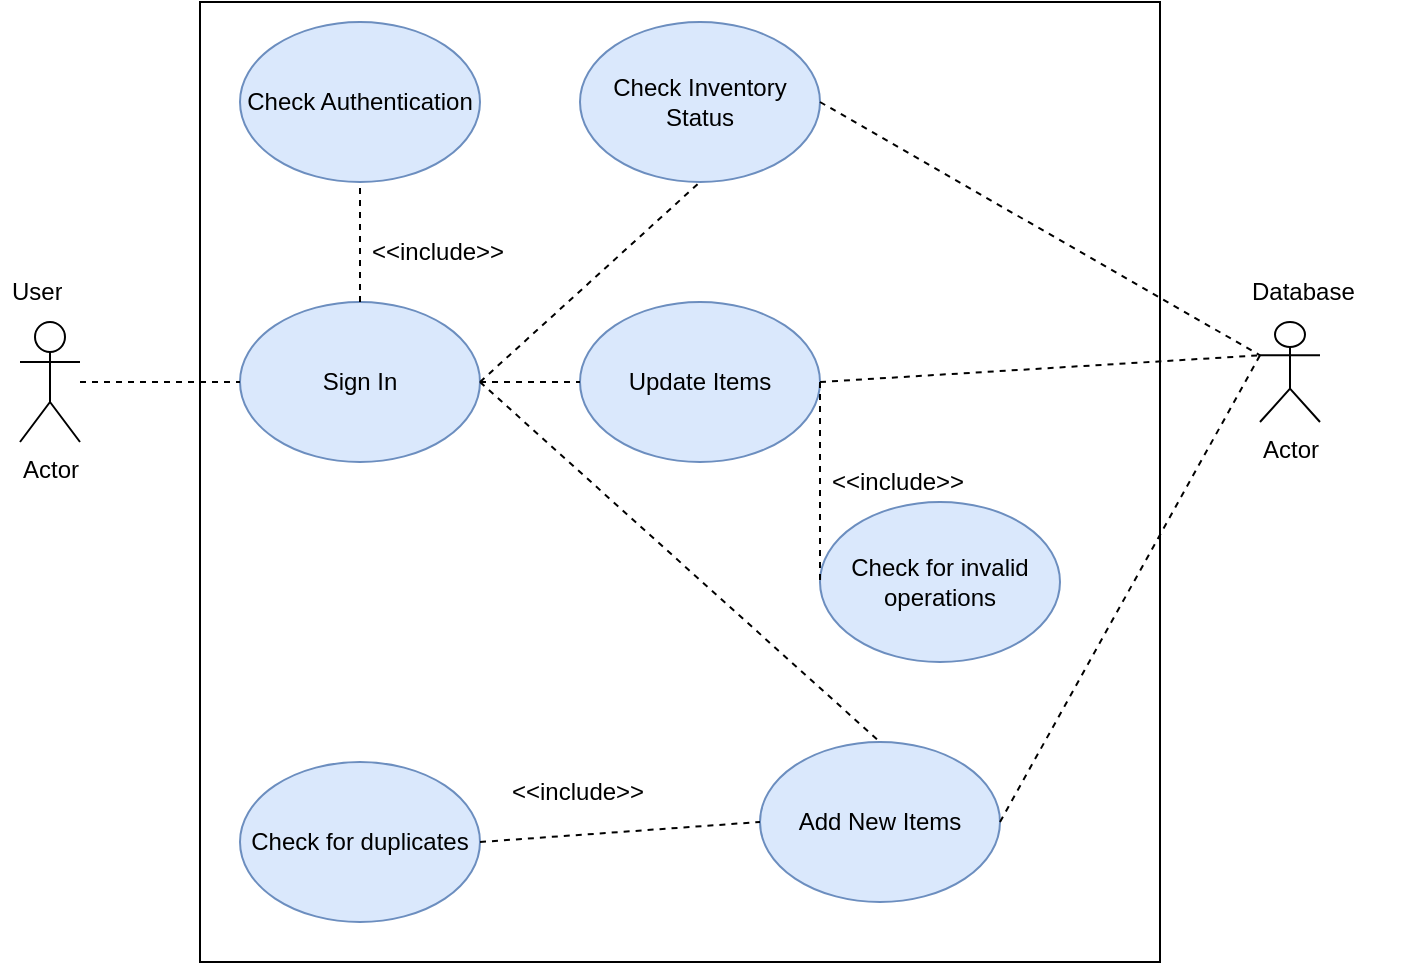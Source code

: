 <mxfile version="20.8.23" type="device"><diagram name="Page-1" id="p4qnmx0mYX7wom0Y8gPO"><mxGraphModel dx="1050" dy="587" grid="1" gridSize="10" guides="1" tooltips="1" connect="1" arrows="1" fold="1" page="1" pageScale="1" pageWidth="850" pageHeight="1100" math="0" shadow="0"><root><mxCell id="0"/><mxCell id="1" parent="0"/><mxCell id="xwYcNrUmi7C8FYBVnHLY-1" value="Actor" style="shape=umlActor;verticalLabelPosition=bottom;verticalAlign=top;html=1;" vertex="1" parent="1"><mxGeometry x="160" y="270" width="30" height="60" as="geometry"/></mxCell><mxCell id="xwYcNrUmi7C8FYBVnHLY-3" value="" style="whiteSpace=wrap;html=1;aspect=fixed;direction=south;" vertex="1" parent="1"><mxGeometry x="250" y="110" width="480" height="480" as="geometry"/></mxCell><mxCell id="xwYcNrUmi7C8FYBVnHLY-32" value="User" style="text;strokeColor=none;fillColor=none;align=left;verticalAlign=middle;spacingLeft=4;spacingRight=4;overflow=hidden;points=[[0,0.5],[1,0.5]];portConstraint=eastwest;rotatable=0;whiteSpace=wrap;html=1;" vertex="1" parent="1"><mxGeometry x="150" y="240" width="80" height="30" as="geometry"/></mxCell><mxCell id="xwYcNrUmi7C8FYBVnHLY-33" value="Check Inventory Status" style="ellipse;whiteSpace=wrap;html=1;fillColor=#dae8fc;strokeColor=#6c8ebf;" vertex="1" parent="1"><mxGeometry x="440" y="120" width="120" height="80" as="geometry"/></mxCell><mxCell id="xwYcNrUmi7C8FYBVnHLY-34" value="Update Items" style="ellipse;whiteSpace=wrap;html=1;fillColor=#dae8fc;strokeColor=#6c8ebf;" vertex="1" parent="1"><mxGeometry x="440" y="260" width="120" height="80" as="geometry"/></mxCell><mxCell id="xwYcNrUmi7C8FYBVnHLY-35" value="Add New Items" style="ellipse;whiteSpace=wrap;html=1;fillColor=#dae8fc;strokeColor=#6c8ebf;" vertex="1" parent="1"><mxGeometry x="530" y="480" width="120" height="80" as="geometry"/></mxCell><mxCell id="xwYcNrUmi7C8FYBVnHLY-38" value="Actor" style="shape=umlActor;verticalLabelPosition=bottom;verticalAlign=top;html=1;" vertex="1" parent="1"><mxGeometry x="780" y="270" width="30" height="50" as="geometry"/></mxCell><mxCell id="xwYcNrUmi7C8FYBVnHLY-39" value="Database" style="text;strokeColor=none;fillColor=none;align=left;verticalAlign=middle;spacingLeft=4;spacingRight=4;overflow=hidden;points=[[0,0.5],[1,0.5]];portConstraint=eastwest;rotatable=0;whiteSpace=wrap;html=1;" vertex="1" parent="1"><mxGeometry x="770" y="240" width="80" height="30" as="geometry"/></mxCell><mxCell id="xwYcNrUmi7C8FYBVnHLY-41" value="Sign In" style="ellipse;whiteSpace=wrap;html=1;fillColor=#dae8fc;strokeColor=#6c8ebf;" vertex="1" parent="1"><mxGeometry x="270" y="260" width="120" height="80" as="geometry"/></mxCell><mxCell id="xwYcNrUmi7C8FYBVnHLY-42" value="" style="endArrow=none;dashed=1;html=1;rounded=0;entryX=0;entryY=0.5;entryDx=0;entryDy=0;" edge="1" parent="1" source="xwYcNrUmi7C8FYBVnHLY-1" target="xwYcNrUmi7C8FYBVnHLY-41"><mxGeometry width="50" height="50" relative="1" as="geometry"><mxPoint x="220" y="260" as="sourcePoint"/><mxPoint x="270" y="210" as="targetPoint"/></mxGeometry></mxCell><mxCell id="xwYcNrUmi7C8FYBVnHLY-43" value="Check Authentication" style="ellipse;whiteSpace=wrap;html=1;fillColor=#dae8fc;strokeColor=#6c8ebf;" vertex="1" parent="1"><mxGeometry x="270" y="120" width="120" height="80" as="geometry"/></mxCell><mxCell id="xwYcNrUmi7C8FYBVnHLY-44" value="" style="endArrow=none;dashed=1;html=1;rounded=0;entryX=0.5;entryY=1;entryDx=0;entryDy=0;" edge="1" parent="1" target="xwYcNrUmi7C8FYBVnHLY-43"><mxGeometry width="50" height="50" relative="1" as="geometry"><mxPoint x="330" y="260" as="sourcePoint"/><mxPoint x="380" y="210" as="targetPoint"/></mxGeometry></mxCell><mxCell id="xwYcNrUmi7C8FYBVnHLY-45" value="&amp;lt;&amp;lt;include&amp;gt;&amp;gt;" style="text;strokeColor=none;fillColor=none;align=left;verticalAlign=middle;spacingLeft=4;spacingRight=4;overflow=hidden;points=[[0,0.5],[1,0.5]];portConstraint=eastwest;rotatable=0;whiteSpace=wrap;html=1;" vertex="1" parent="1"><mxGeometry x="330" y="220" width="80" height="30" as="geometry"/></mxCell><mxCell id="xwYcNrUmi7C8FYBVnHLY-46" value="" style="endArrow=none;dashed=1;html=1;rounded=0;exitX=1;exitY=0.5;exitDx=0;exitDy=0;entryX=0;entryY=0.5;entryDx=0;entryDy=0;" edge="1" parent="1" source="xwYcNrUmi7C8FYBVnHLY-41" target="xwYcNrUmi7C8FYBVnHLY-34"><mxGeometry width="50" height="50" relative="1" as="geometry"><mxPoint x="420" y="280" as="sourcePoint"/><mxPoint x="470" y="230" as="targetPoint"/></mxGeometry></mxCell><mxCell id="xwYcNrUmi7C8FYBVnHLY-47" value="" style="endArrow=none;dashed=1;html=1;rounded=0;exitX=1;exitY=0.5;exitDx=0;exitDy=0;entryX=0.5;entryY=1;entryDx=0;entryDy=0;" edge="1" parent="1" source="xwYcNrUmi7C8FYBVnHLY-41" target="xwYcNrUmi7C8FYBVnHLY-33"><mxGeometry width="50" height="50" relative="1" as="geometry"><mxPoint x="430" y="260" as="sourcePoint"/><mxPoint x="480" y="210" as="targetPoint"/></mxGeometry></mxCell><mxCell id="xwYcNrUmi7C8FYBVnHLY-48" value="" style="endArrow=none;dashed=1;html=1;rounded=0;exitX=1;exitY=0.5;exitDx=0;exitDy=0;entryX=0.5;entryY=0;entryDx=0;entryDy=0;" edge="1" parent="1" source="xwYcNrUmi7C8FYBVnHLY-41" target="xwYcNrUmi7C8FYBVnHLY-35"><mxGeometry width="50" height="50" relative="1" as="geometry"><mxPoint x="490" y="370" as="sourcePoint"/><mxPoint x="540" y="320" as="targetPoint"/></mxGeometry></mxCell><mxCell id="xwYcNrUmi7C8FYBVnHLY-49" value="Check for invalid operations" style="ellipse;whiteSpace=wrap;html=1;fillColor=#dae8fc;strokeColor=#6c8ebf;" vertex="1" parent="1"><mxGeometry x="560" y="360" width="120" height="80" as="geometry"/></mxCell><mxCell id="xwYcNrUmi7C8FYBVnHLY-51" value="Check for duplicates" style="ellipse;whiteSpace=wrap;html=1;fillColor=#dae8fc;strokeColor=#6c8ebf;" vertex="1" parent="1"><mxGeometry x="270" y="490" width="120" height="80" as="geometry"/></mxCell><mxCell id="xwYcNrUmi7C8FYBVnHLY-52" value="" style="endArrow=none;dashed=1;html=1;rounded=0;entryX=0;entryY=0.5;entryDx=0;entryDy=0;exitX=1;exitY=0.5;exitDx=0;exitDy=0;" edge="1" parent="1" source="xwYcNrUmi7C8FYBVnHLY-51" target="xwYcNrUmi7C8FYBVnHLY-35"><mxGeometry width="50" height="50" relative="1" as="geometry"><mxPoint x="450" y="520" as="sourcePoint"/><mxPoint x="500" y="480" as="targetPoint"/></mxGeometry></mxCell><mxCell id="xwYcNrUmi7C8FYBVnHLY-53" value="&amp;lt;&amp;lt;include&amp;gt;&amp;gt;" style="text;strokeColor=none;fillColor=none;align=left;verticalAlign=middle;spacingLeft=4;spacingRight=4;overflow=hidden;points=[[0,0.5],[1,0.5]];portConstraint=eastwest;rotatable=0;whiteSpace=wrap;html=1;" vertex="1" parent="1"><mxGeometry x="400" y="490" width="80" height="30" as="geometry"/></mxCell><mxCell id="xwYcNrUmi7C8FYBVnHLY-54" value="" style="endArrow=none;dashed=1;html=1;rounded=0;exitX=1;exitY=0.5;exitDx=0;exitDy=0;entryX=0;entryY=0.333;entryDx=0;entryDy=0;entryPerimeter=0;" edge="1" parent="1" source="xwYcNrUmi7C8FYBVnHLY-33" target="xwYcNrUmi7C8FYBVnHLY-38"><mxGeometry width="50" height="50" relative="1" as="geometry"><mxPoint x="670" y="140" as="sourcePoint"/><mxPoint x="720" y="90" as="targetPoint"/></mxGeometry></mxCell><mxCell id="xwYcNrUmi7C8FYBVnHLY-55" value="" style="endArrow=none;dashed=1;html=1;rounded=0;exitX=1;exitY=0.5;exitDx=0;exitDy=0;entryX=0;entryY=0.5;entryDx=0;entryDy=0;" edge="1" parent="1" source="xwYcNrUmi7C8FYBVnHLY-34" target="xwYcNrUmi7C8FYBVnHLY-49"><mxGeometry width="50" height="50" relative="1" as="geometry"><mxPoint x="620" y="340" as="sourcePoint"/><mxPoint x="670" y="290" as="targetPoint"/></mxGeometry></mxCell><mxCell id="xwYcNrUmi7C8FYBVnHLY-56" value="&amp;lt;&amp;lt;include&amp;gt;&amp;gt;" style="text;strokeColor=none;fillColor=none;align=left;verticalAlign=middle;spacingLeft=4;spacingRight=4;overflow=hidden;points=[[0,0.5],[1,0.5]];portConstraint=eastwest;rotatable=0;whiteSpace=wrap;html=1;" vertex="1" parent="1"><mxGeometry x="560" y="335" width="80" height="30" as="geometry"/></mxCell><mxCell id="xwYcNrUmi7C8FYBVnHLY-57" value="" style="endArrow=none;dashed=1;html=1;rounded=0;entryX=0;entryY=0.333;entryDx=0;entryDy=0;entryPerimeter=0;exitX=1;exitY=0.5;exitDx=0;exitDy=0;" edge="1" parent="1" source="xwYcNrUmi7C8FYBVnHLY-34" target="xwYcNrUmi7C8FYBVnHLY-38"><mxGeometry width="50" height="50" relative="1" as="geometry"><mxPoint x="560" y="310" as="sourcePoint"/><mxPoint x="670" y="240" as="targetPoint"/></mxGeometry></mxCell><mxCell id="xwYcNrUmi7C8FYBVnHLY-58" value="" style="endArrow=none;dashed=1;html=1;rounded=0;entryX=0;entryY=0.333;entryDx=0;entryDy=0;entryPerimeter=0;exitX=1;exitY=0.5;exitDx=0;exitDy=0;" edge="1" parent="1" source="xwYcNrUmi7C8FYBVnHLY-35" target="xwYcNrUmi7C8FYBVnHLY-38"><mxGeometry width="50" height="50" relative="1" as="geometry"><mxPoint x="560" y="450" as="sourcePoint"/><mxPoint x="610" y="400" as="targetPoint"/></mxGeometry></mxCell></root></mxGraphModel></diagram></mxfile>